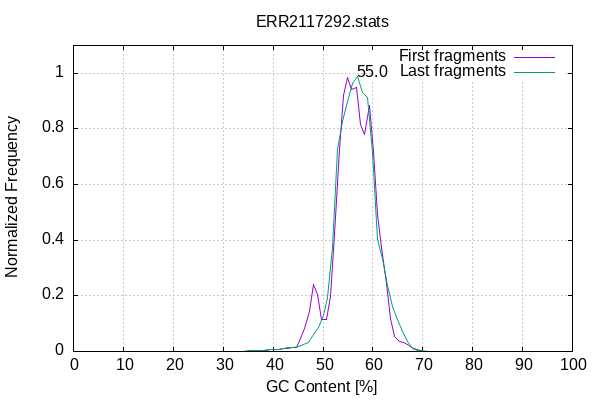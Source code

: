 
            set terminal png size 600,400 truecolor
            set output "ERR2117292-gc-content.png"
            set grid xtics ytics y2tics back lc rgb "#cccccc"
            set title "ERR2117292.stats" noenhanced
            set ylabel "Normalized Frequency"
            set xlabel "GC Content [%]"
            set yrange [0:1.1]
            set label sprintf("%.1f",55.03) at 55.03,1 front offset 1,0
            plot '-' smooth csplines with lines lc 1 title 'First fragments' , '-' smooth csplines with lines lc 2 title 'Last fragments'
        0	0.000180
0	0.000451
1	0.000494
1	0.000785
2	0.000950
2	0.000982
3	0.001156
3	0.001213
4	0.001224
4	0.001221
5	0.001263
5	0.001220
6	0.001188
6	0.001182
7	0.001111
7	0.001027
8	0.001035
8	0.000917
9	0.000918
9	0.000903
10	0.000828
10	0.000839
11	0.000826
11	0.000778
12	0.000790
12	0.000755
13	0.000769
13	0.000726
14	0.000699
14	0.000689
15	0.000619
15	0.000580
16	0.000572
16	0.000541
17	0.000497
17	0.000489
18	0.000462
18	0.000417
19	0.000373
19	0.000334
20	0.000336
20	0.000311
21	0.000276
21	0.000251
22	0.000242
22	0.000217
23	0.000198
23	0.000186
24	0.000183
24	0.000169
25	0.000176
25	0.000184
26	0.000211
26	0.000229
27	0.000200
27	0.000238
28	0.000244
28	0.000261
29	0.000289
29	0.000290
30	0.000306
30	0.000317
31	0.000329
31	0.000412
32	0.000477
32	0.000566
33	0.000753
33	0.000901
34	0.001034
34	0.001161
35	0.001346
35	0.001702
36	0.001952
36	0.002114
37	0.002732
37	0.003250
38	0.003826
38	0.004518
39	0.005140
39	0.005423
40	0.005884
40	0.006330
41	0.007285
41	0.008051
42	0.008572
42	0.010095
43	0.011020
43	0.011815
44	0.013131
44	0.015154
45	0.017974
45	0.022531
46	0.028698
46	0.114809
47	0.095296
47	0.140672
48	0.182299
48	0.294909
49	0.196941
50	0.110662
50	0.098137
51	0.116312
51	0.162632
52	0.243373
52	0.359170
53	0.567196
53	0.736805
54	0.854687
54	0.957167
55	1.000000
55	0.969519
56	0.934622
56	0.941492
57	0.974107
57	0.880612
58	0.764205
58	0.725065
59	0.853702
59	0.910815
60	0.827841
60	0.666143
61	0.523814
61	0.446991
62	0.387568
62	0.311370
63	0.243350
63	0.139540
64	0.087725
64	0.066614
65	0.043888
65	0.037248
66	0.032940
66	0.032165
67	0.029339
67	0.023495
68	0.015790
68	0.011788
69	0.006468
69	0.003968
70	0.002398
70	0.001642
71	0.001243
71	0.000897
72	0.000686
72	0.000496
73	0.000392
73	0.000278
74	0.000211
74	0.000165
75	0.000100
75	0.000056
76	0.000031
76	0.000019
77	0.000011
77	0.000007
78	0.000005
78	0.000004
79	0.000002
79	0.000002
80	0.000000
82	0.000000
85	0.000000
end
0	0.001889
0	0.001599
1	0.001558
1	0.001324
2	0.001202
2	0.001201
3	0.001108
3	0.000988
4	0.000981
4	0.000902
5	0.000890
5	0.000827
6	0.000787
6	0.000777
7	0.000723
7	0.000685
8	0.000701
8	0.000678
9	0.000637
9	0.000632
10	0.000627
10	0.000623
11	0.000612
11	0.000567
12	0.000561
12	0.000560
13	0.000538
13	0.000550
14	0.000522
14	0.000504
15	0.000486
15	0.000486
16	0.000461
16	0.000442
17	0.000411
17	0.000375
18	0.000330
18	0.000312
19	0.000300
19	0.000282
20	0.000270
20	0.000243
21	0.000216
21	0.000197
22	0.000189
22	0.000188
23	0.000175
23	0.000181
24	0.000183
24	0.000193
25	0.000210
25	0.000218
26	0.000239
26	0.000275
27	0.000265
27	0.000286
28	0.000358
28	0.000381
29	0.000344
29	0.000361
30	0.000425
30	0.000427
31	0.000423
31	0.000439
32	0.000593
32	0.000663
33	0.000941
33	0.001204
34	0.001266
34	0.001579
35	0.001690
35	0.002274
36	0.002422
36	0.002513
37	0.003218
37	0.003862
38	0.004152
38	0.005147
39	0.005880
39	0.006018
40	0.006813
40	0.006938
41	0.007637
41	0.008431
42	0.008867
42	0.010641
43	0.012646
43	0.013565
44	0.014557
44	0.015442
45	0.018447
45	0.020042
46	0.020814
46	0.026332
47	0.032445
47	0.034846
48	0.040281
48	0.080640
49	0.085711
50	0.128999
50	0.132625
51	0.144783
51	0.241725
52	0.267858
52	0.481661
53	0.706691
53	0.742127
54	0.855346
54	0.795175
55	0.810691
55	0.984331
56	1.000000
56	0.929422
57	0.987235
57	0.986587
58	0.889805
58	0.974518
59	0.976830
59	0.852498
60	0.825263
60	0.603886
61	0.411826
61	0.390980
62	0.348743
62	0.320017
63	0.312528
63	0.160971
64	0.165973
64	0.159182
65	0.116030
65	0.114015
66	0.098644
66	0.046800
67	0.041944
67	0.028837
68	0.013208
68	0.010985
69	0.005674
69	0.003558
70	0.002685
70	0.001676
71	0.001331
71	0.001016
72	0.000786
72	0.000619
73	0.000510
73	0.000438
74	0.000375
74	0.000312
75	0.000267
75	0.000219
76	0.000186
76	0.000182
77	0.000176
77	0.000161
78	0.000144
78	0.000133
79	0.000119
79	0.000129
80	0.000123
80	0.000110
81	0.000106
81	0.000116
82	0.000114
82	0.000112
83	0.000106
83	0.000099
84	0.000100
84	0.000089
85	0.000093
85	0.000094
86	0.000085
86	0.000092
87	0.000090
87	0.000082
88	0.000072
88	0.000070
89	0.000072
89	0.000068
90	0.000073
90	0.000070
91	0.000065
91	0.000067
92	0.000059
92	0.000059
93	0.000056
93	0.000060
94	0.000066
94	0.000070
95	0.000075
95	0.000074
96	0.000069
96	0.000070
97	0.000075
97	0.000074
98	0.000075
98	0.000079
99	0.000082
end
